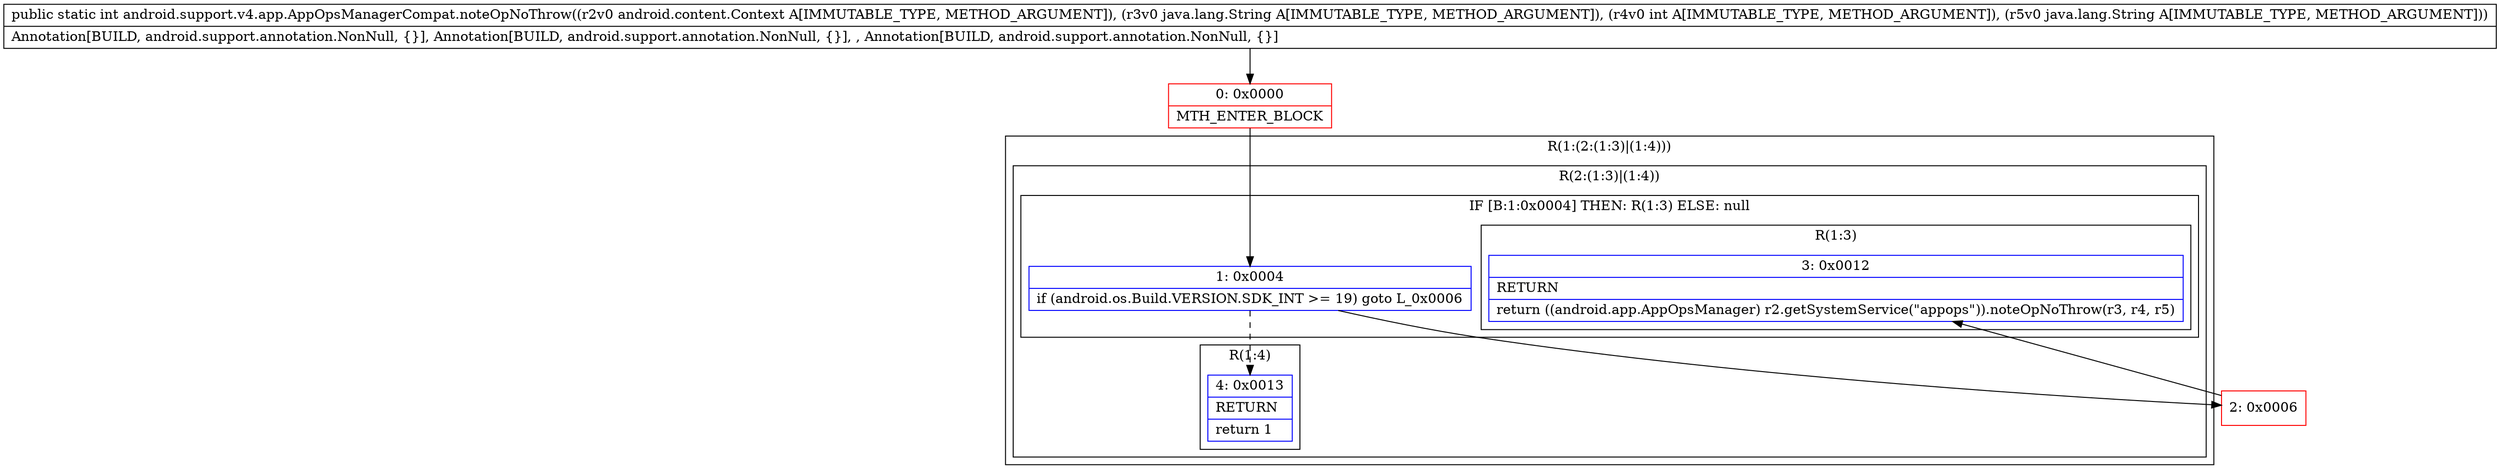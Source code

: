digraph "CFG forandroid.support.v4.app.AppOpsManagerCompat.noteOpNoThrow(Landroid\/content\/Context;Ljava\/lang\/String;ILjava\/lang\/String;)I" {
subgraph cluster_Region_701780222 {
label = "R(1:(2:(1:3)|(1:4)))";
node [shape=record,color=blue];
subgraph cluster_Region_133209115 {
label = "R(2:(1:3)|(1:4))";
node [shape=record,color=blue];
subgraph cluster_IfRegion_1760293394 {
label = "IF [B:1:0x0004] THEN: R(1:3) ELSE: null";
node [shape=record,color=blue];
Node_1 [shape=record,label="{1\:\ 0x0004|if (android.os.Build.VERSION.SDK_INT \>= 19) goto L_0x0006\l}"];
subgraph cluster_Region_543145612 {
label = "R(1:3)";
node [shape=record,color=blue];
Node_3 [shape=record,label="{3\:\ 0x0012|RETURN\l|return ((android.app.AppOpsManager) r2.getSystemService(\"appops\")).noteOpNoThrow(r3, r4, r5)\l}"];
}
}
subgraph cluster_Region_730290649 {
label = "R(1:4)";
node [shape=record,color=blue];
Node_4 [shape=record,label="{4\:\ 0x0013|RETURN\l|return 1\l}"];
}
}
}
Node_0 [shape=record,color=red,label="{0\:\ 0x0000|MTH_ENTER_BLOCK\l}"];
Node_2 [shape=record,color=red,label="{2\:\ 0x0006}"];
MethodNode[shape=record,label="{public static int android.support.v4.app.AppOpsManagerCompat.noteOpNoThrow((r2v0 android.content.Context A[IMMUTABLE_TYPE, METHOD_ARGUMENT]), (r3v0 java.lang.String A[IMMUTABLE_TYPE, METHOD_ARGUMENT]), (r4v0 int A[IMMUTABLE_TYPE, METHOD_ARGUMENT]), (r5v0 java.lang.String A[IMMUTABLE_TYPE, METHOD_ARGUMENT]))  | Annotation[BUILD, android.support.annotation.NonNull, \{\}], Annotation[BUILD, android.support.annotation.NonNull, \{\}], , Annotation[BUILD, android.support.annotation.NonNull, \{\}]\l}"];
MethodNode -> Node_0;
Node_1 -> Node_2;
Node_1 -> Node_4[style=dashed];
Node_0 -> Node_1;
Node_2 -> Node_3;
}

